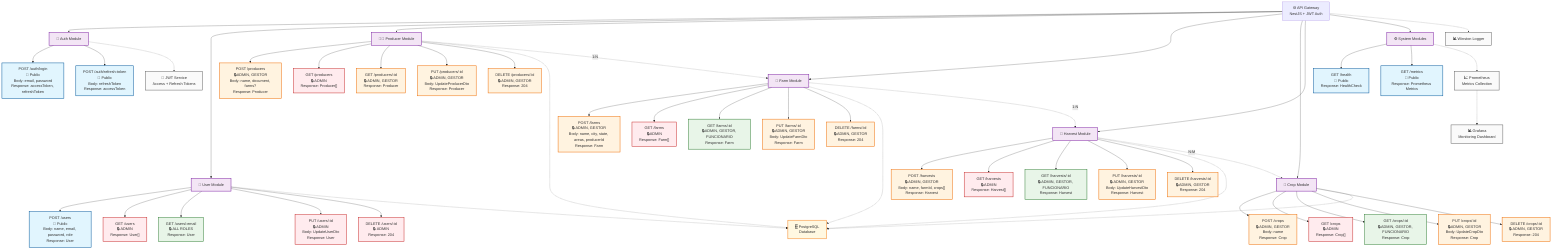 graph TB
    %% API Gateway
    API["🌐 API Gateway<br/>NestJS + JWT Auth"]
    
    %% Auth Module
    AUTH["🔐 Auth Module"]
    API --> AUTH
    AUTH --> LOGIN["POST /auth/login<br/>📝 Public<br/>Body: email, password<br/>Response: accessToken, refreshToken"]
    AUTH --> REFRESH["POST /auth/refresh-token<br/>📝 Public<br/>Body: refreshToken<br/>Response: accessToken"]
    
    %% User Module
    USER["👤 User Module"]
    API --> USER
    USER --> USER_CREATE["POST /users<br/>📝 Public<br/>Body: name, email, password, role<br/>Response: User"]
    USER --> USER_LIST["GET /users<br/>🔒 ADMIN<br/>Response: User[]"]
    USER --> USER_GET["GET /users/:email<br/>🔒 ALL ROLES<br/>Response: User"]
    USER --> USER_UPDATE["PUT /users/:id<br/>🔒 ADMIN<br/>Body: UpdateUserDto<br/>Response: User"]
    USER --> USER_DELETE["DELETE /users/:id<br/>🔒 ADMIN<br/>Response: 204"]
    
    %% Producer Module
    PRODUCER["🧑‍🌾 Producer Module"]
    API --> PRODUCER
    PRODUCER --> PROD_CREATE["POST /producers<br/>🔒 ADMIN, GESTOR<br/>Body: name, document, farms?<br/>Response: Producer"]
    PRODUCER --> PROD_LIST["GET /producers<br/>🔒 ADMIN<br/>Response: Producer[]"]
    PRODUCER --> PROD_GET["GET /producers/:id<br/>🔒 ADMIN, GESTOR<br/>Response: Producer"]
    PRODUCER --> PROD_UPDATE["PUT /producers/:id<br/>🔒 ADMIN, GESTOR<br/>Body: UpdateProducerDto<br/>Response: Producer"]
    PRODUCER --> PROD_DELETE["DELETE /producers/:id<br/>🔒 ADMIN, GESTOR<br/>Response: 204"]
    
    %% Farm Module
    FARM["🏡 Farm Module"]
    API --> FARM
    FARM --> FARM_CREATE["POST /farms<br/>🔒 ADMIN, GESTOR<br/>Body: name, city, state, areas, producerId<br/>Response: Farm"]
    FARM --> FARM_LIST["GET /farms<br/>🔒 ADMIN<br/>Response: Farm[]"]
    FARM --> FARM_GET["GET /farms/:id<br/>🔒 ADMIN, GESTOR, FUNCIONARIO<br/>Response: Farm"]
    FARM --> FARM_UPDATE["PUT /farms/:id<br/>🔒 ADMIN, GESTOR<br/>Body: UpdateFarmDto<br/>Response: Farm"]
    FARM --> FARM_DELETE["DELETE /farms/:id<br/>🔒 ADMIN, GESTOR<br/>Response: 204"]
    
    %% Crop Module
    CROP["🌱 Crop Module"]
    API --> CROP
    CROP --> CROP_CREATE["POST /crops<br/>🔒 ADMIN, GESTOR<br/>Body: name<br/>Response: Crop"]
    CROP --> CROP_LIST["GET /crops<br/>🔒 ADMIN<br/>Response: Crop[]"]
    CROP --> CROP_GET["GET /crops/:id<br/>🔒 ADMIN, GESTOR, FUNCIONARIO<br/>Response: Crop"]
    CROP --> CROP_UPDATE["PUT /crops/:id<br/>🔒 ADMIN, GESTOR<br/>Body: UpdateCropDto<br/>Response: Crop"]
    CROP --> CROP_DELETE["DELETE /crops/:id<br/>🔒 ADMIN, GESTOR<br/>Response: 204"]
    
    %% Harvest Module
    HARVEST["🌾 Harvest Module"]
    API --> HARVEST
    HARVEST --> HARV_CREATE["POST /harvests<br/>🔒 ADMIN, GESTOR<br/>Body: name, farmId, crops[]<br/>Response: Harvest"]
    HARVEST --> HARV_LIST["GET /harvests<br/>🔒 ADMIN<br/>Response: Harvest[]"]
    HARVEST --> HARV_GET["GET /harvests/:id<br/>🔒 ADMIN, GESTOR, FUNCIONARIO<br/>Response: Harvest"]
    HARVEST --> HARV_UPDATE["PUT /harvests/:id<br/>🔒 ADMIN, GESTOR<br/>Body: UpdateHarvestDto<br/>Response: Harvest"]
    HARVEST --> HARV_DELETE["DELETE /harvests/:id<br/>🔒 ADMIN, GESTOR<br/>Response: 204"]
    
    %% System Modules
    SYSTEM["⚙️ System Modules"]
    API --> SYSTEM
    SYSTEM --> HEALTH["GET /health<br/>📝 Public<br/>Response: HealthCheck"]
    SYSTEM --> METRICS["GET /metrics<br/>📝 Public<br/>Response: Prometheus Metrics"]
    
    %% Database
    DB["🗄️ PostgreSQL<br/>Database"]
    USER -.-> DB
    PRODUCER -.-> DB
    FARM -.-> DB
    CROP -.-> DB
    HARVEST -.-> DB
    
    %% External Services
    JWT["🔑 JWT Service<br/>Access + Refresh Tokens"]
    WINSTON["📊 Winston Logger"]
    PROMETHEUS["📈 Prometheus<br/>Metrics Collection"]
    GRAFANA["📊 Grafana<br/>Monitoring Dashboard"]
    
    AUTH -.-> JWT
    API -.-> WINSTON
    SYSTEM -.-> PROMETHEUS
    PROMETHEUS -.-> GRAFANA
    
    %% Relationships
    PRODUCER -.->|"1:N"| FARM
    FARM -.->|"1:N"| HARVEST
    HARVEST -.->|"N:M"| CROP
    
    %% Styling
    classDef publicEndpoint fill:#e1f5fe,stroke:#01579b,stroke-width:2px
    classDef adminOnly fill:#ffebee,stroke:#c62828,stroke-width:2px
    classDef gestorAdmin fill:#fff3e0,stroke:#ef6c00,stroke-width:2px
    classDef allRoles fill:#e8f5e8,stroke:#2e7d32,stroke-width:2px
    classDef systemModule fill:#f3e5f5,stroke:#7b1fa2,stroke-width:2px
    classDef database fill:#fff8e1,stroke:#f57f17,stroke-width:2px
    classDef external fill:#fafafa,stroke:#616161,stroke-width:2px
    
    class LOGIN,REFRESH,USER_CREATE,HEALTH,METRICS publicEndpoint
    class USER_LIST,USER_UPDATE,USER_DELETE,PROD_LIST,FARM_LIST,CROP_LIST,HARV_LIST adminOnly
    class PROD_CREATE,PROD_GET,PROD_UPDATE,PROD_DELETE,FARM_CREATE,FARM_UPDATE,FARM_DELETE,CROP_CREATE,CROP_UPDATE,CROP_DELETE,HARV_CREATE,HARV_UPDATE,HARV_DELETE gestorAdmin
    class USER_GET,FARM_GET,CROP_GET,HARV_GET allRoles
    class AUTH,USER,PRODUCER,FARM,CROP,HARVEST,SYSTEM systemModule
    class DB database
    class JWT,WINSTON,PROMETHEUS,GRAFANA external